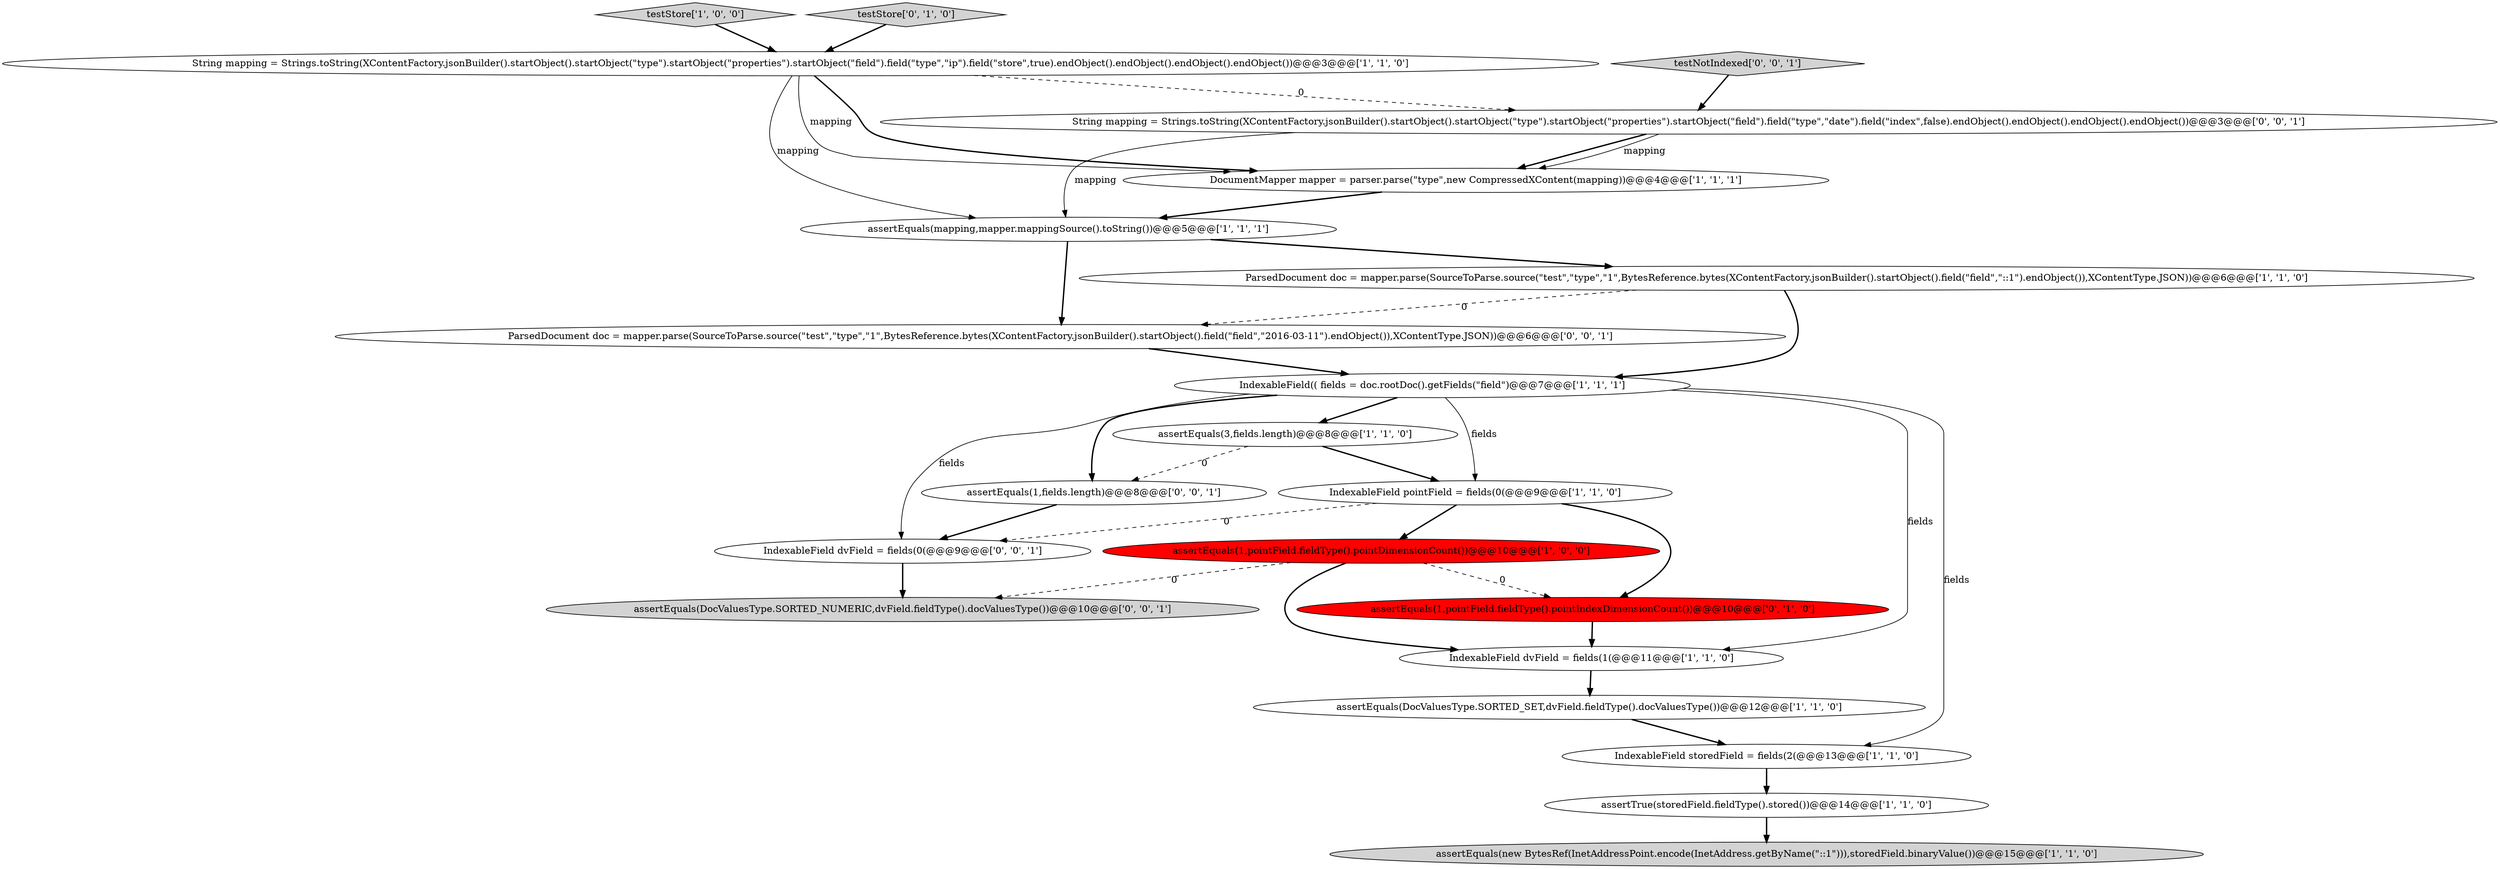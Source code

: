 digraph {
19 [style = filled, label = "IndexableField dvField = fields(0(@@@9@@@['0', '0', '1']", fillcolor = white, shape = ellipse image = "AAA0AAABBB3BBB"];
0 [style = filled, label = "assertEquals(DocValuesType.SORTED_SET,dvField.fieldType().docValuesType())@@@12@@@['1', '1', '0']", fillcolor = white, shape = ellipse image = "AAA0AAABBB1BBB"];
2 [style = filled, label = "String mapping = Strings.toString(XContentFactory.jsonBuilder().startObject().startObject(\"type\").startObject(\"properties\").startObject(\"field\").field(\"type\",\"ip\").field(\"store\",true).endObject().endObject().endObject().endObject())@@@3@@@['1', '1', '0']", fillcolor = white, shape = ellipse image = "AAA0AAABBB1BBB"];
3 [style = filled, label = "assertEquals(mapping,mapper.mappingSource().toString())@@@5@@@['1', '1', '1']", fillcolor = white, shape = ellipse image = "AAA0AAABBB1BBB"];
20 [style = filled, label = "assertEquals(1,fields.length)@@@8@@@['0', '0', '1']", fillcolor = white, shape = ellipse image = "AAA0AAABBB3BBB"];
14 [style = filled, label = "assertEquals(1,pointField.fieldType().pointIndexDimensionCount())@@@10@@@['0', '1', '0']", fillcolor = red, shape = ellipse image = "AAA1AAABBB2BBB"];
5 [style = filled, label = "testStore['1', '0', '0']", fillcolor = lightgray, shape = diamond image = "AAA0AAABBB1BBB"];
13 [style = filled, label = "assertEquals(1,pointField.fieldType().pointDimensionCount())@@@10@@@['1', '0', '0']", fillcolor = red, shape = ellipse image = "AAA1AAABBB1BBB"];
17 [style = filled, label = "assertEquals(DocValuesType.SORTED_NUMERIC,dvField.fieldType().docValuesType())@@@10@@@['0', '0', '1']", fillcolor = lightgray, shape = ellipse image = "AAA0AAABBB3BBB"];
7 [style = filled, label = "IndexableField(( fields = doc.rootDoc().getFields(\"field\")@@@7@@@['1', '1', '1']", fillcolor = white, shape = ellipse image = "AAA0AAABBB1BBB"];
11 [style = filled, label = "IndexableField storedField = fields(2(@@@13@@@['1', '1', '0']", fillcolor = white, shape = ellipse image = "AAA0AAABBB1BBB"];
21 [style = filled, label = "testNotIndexed['0', '0', '1']", fillcolor = lightgray, shape = diamond image = "AAA0AAABBB3BBB"];
15 [style = filled, label = "testStore['0', '1', '0']", fillcolor = lightgray, shape = diamond image = "AAA0AAABBB2BBB"];
10 [style = filled, label = "assertTrue(storedField.fieldType().stored())@@@14@@@['1', '1', '0']", fillcolor = white, shape = ellipse image = "AAA0AAABBB1BBB"];
18 [style = filled, label = "String mapping = Strings.toString(XContentFactory.jsonBuilder().startObject().startObject(\"type\").startObject(\"properties\").startObject(\"field\").field(\"type\",\"date\").field(\"index\",false).endObject().endObject().endObject().endObject())@@@3@@@['0', '0', '1']", fillcolor = white, shape = ellipse image = "AAA0AAABBB3BBB"];
16 [style = filled, label = "ParsedDocument doc = mapper.parse(SourceToParse.source(\"test\",\"type\",\"1\",BytesReference.bytes(XContentFactory.jsonBuilder().startObject().field(\"field\",\"2016-03-11\").endObject()),XContentType.JSON))@@@6@@@['0', '0', '1']", fillcolor = white, shape = ellipse image = "AAA0AAABBB3BBB"];
8 [style = filled, label = "assertEquals(3,fields.length)@@@8@@@['1', '1', '0']", fillcolor = white, shape = ellipse image = "AAA0AAABBB1BBB"];
4 [style = filled, label = "DocumentMapper mapper = parser.parse(\"type\",new CompressedXContent(mapping))@@@4@@@['1', '1', '1']", fillcolor = white, shape = ellipse image = "AAA0AAABBB1BBB"];
9 [style = filled, label = "ParsedDocument doc = mapper.parse(SourceToParse.source(\"test\",\"type\",\"1\",BytesReference.bytes(XContentFactory.jsonBuilder().startObject().field(\"field\",\"::1\").endObject()),XContentType.JSON))@@@6@@@['1', '1', '0']", fillcolor = white, shape = ellipse image = "AAA0AAABBB1BBB"];
12 [style = filled, label = "IndexableField pointField = fields(0(@@@9@@@['1', '1', '0']", fillcolor = white, shape = ellipse image = "AAA0AAABBB1BBB"];
6 [style = filled, label = "assertEquals(new BytesRef(InetAddressPoint.encode(InetAddress.getByName(\"::1\"))),storedField.binaryValue())@@@15@@@['1', '1', '0']", fillcolor = lightgray, shape = ellipse image = "AAA0AAABBB1BBB"];
1 [style = filled, label = "IndexableField dvField = fields(1(@@@11@@@['1', '1', '0']", fillcolor = white, shape = ellipse image = "AAA0AAABBB1BBB"];
4->3 [style = bold, label=""];
15->2 [style = bold, label=""];
2->3 [style = solid, label="mapping"];
9->16 [style = dashed, label="0"];
7->12 [style = solid, label="fields"];
2->4 [style = solid, label="mapping"];
7->1 [style = solid, label="fields"];
8->20 [style = dashed, label="0"];
16->7 [style = bold, label=""];
7->11 [style = solid, label="fields"];
13->17 [style = dashed, label="0"];
0->11 [style = bold, label=""];
1->0 [style = bold, label=""];
7->20 [style = bold, label=""];
19->17 [style = bold, label=""];
3->16 [style = bold, label=""];
9->7 [style = bold, label=""];
7->8 [style = bold, label=""];
2->4 [style = bold, label=""];
10->6 [style = bold, label=""];
21->18 [style = bold, label=""];
13->1 [style = bold, label=""];
14->1 [style = bold, label=""];
13->14 [style = dashed, label="0"];
3->9 [style = bold, label=""];
12->13 [style = bold, label=""];
7->19 [style = solid, label="fields"];
5->2 [style = bold, label=""];
18->4 [style = bold, label=""];
12->19 [style = dashed, label="0"];
11->10 [style = bold, label=""];
12->14 [style = bold, label=""];
2->18 [style = dashed, label="0"];
18->4 [style = solid, label="mapping"];
20->19 [style = bold, label=""];
8->12 [style = bold, label=""];
18->3 [style = solid, label="mapping"];
}
